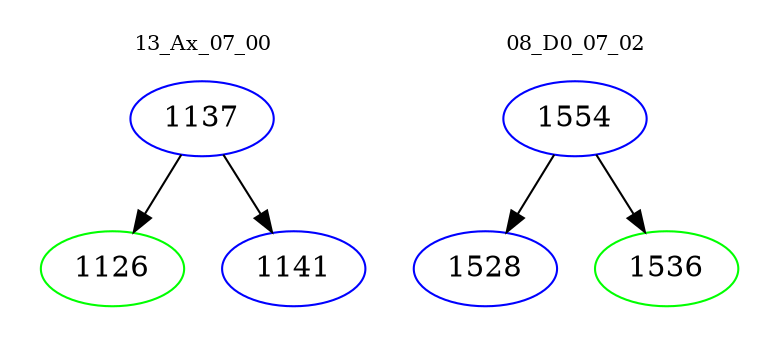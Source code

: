 digraph{
subgraph cluster_0 {
color = white
label = "13_Ax_07_00";
fontsize=10;
T0_1137 [label="1137", color="blue"]
T0_1137 -> T0_1126 [color="black"]
T0_1126 [label="1126", color="green"]
T0_1137 -> T0_1141 [color="black"]
T0_1141 [label="1141", color="blue"]
}
subgraph cluster_1 {
color = white
label = "08_D0_07_02";
fontsize=10;
T1_1554 [label="1554", color="blue"]
T1_1554 -> T1_1528 [color="black"]
T1_1528 [label="1528", color="blue"]
T1_1554 -> T1_1536 [color="black"]
T1_1536 [label="1536", color="green"]
}
}
